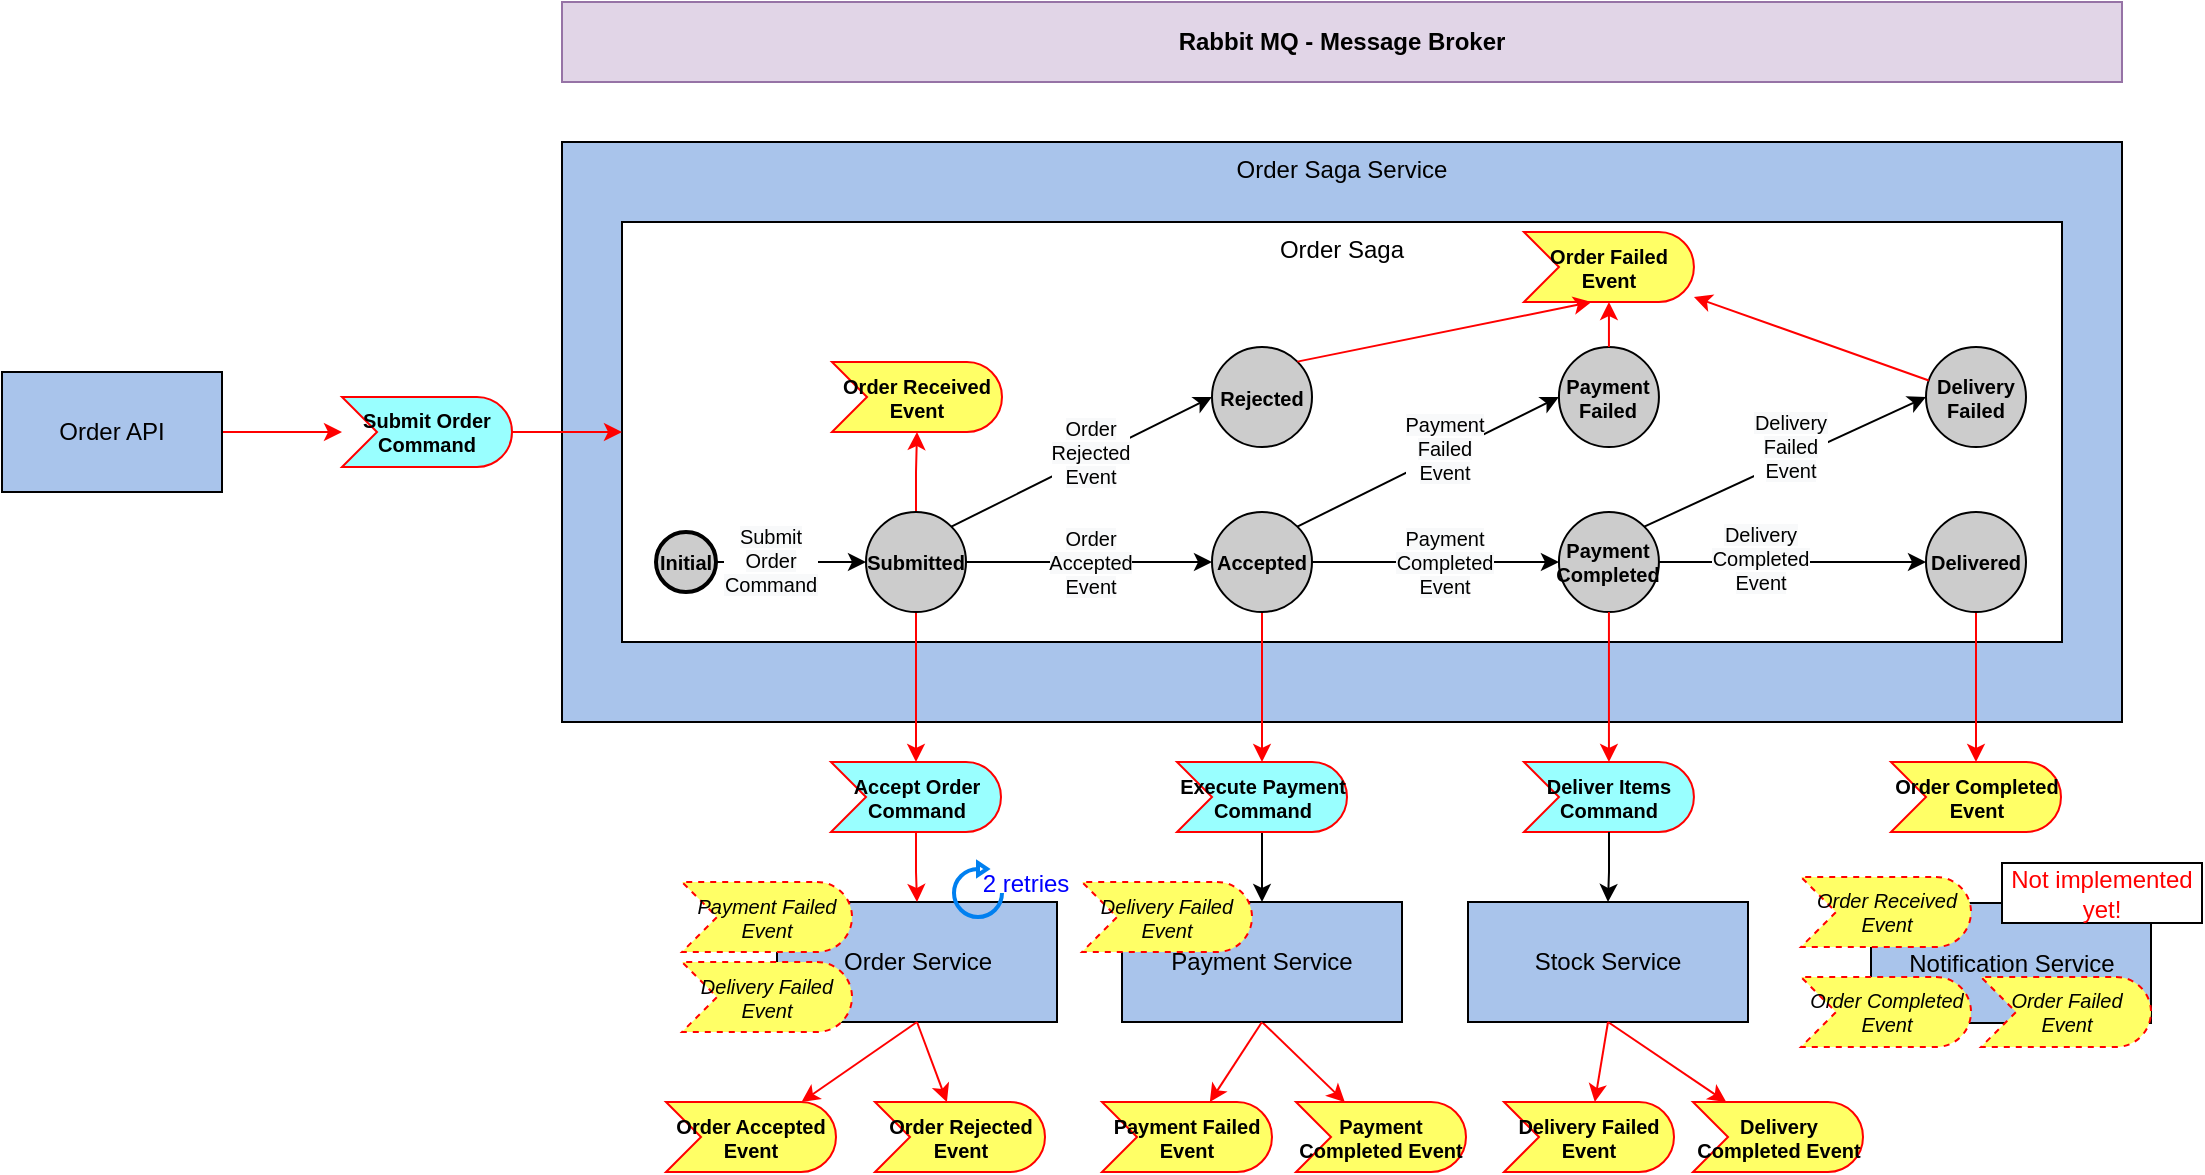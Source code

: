 <mxfile version="12.4.2" type="device" pages="1"><diagram id="GezPKujUX3f_52H1NevE" name="Page-1"><mxGraphModel dx="2057" dy="1700" grid="1" gridSize="10" guides="1" tooltips="1" connect="1" arrows="1" fold="1" page="1" pageScale="1" pageWidth="850" pageHeight="1100" math="0" shadow="0"><root><mxCell id="0"/><mxCell id="1" parent="0"/><mxCell id="87j7KkpAVwyj7kq0tMne-2" value="Order Saga Service" style="rounded=0;whiteSpace=wrap;html=1;verticalAlign=top;fillColor=#A9C4EB;" parent="1" vertex="1"><mxGeometry x="50" y="-20" width="780" height="290" as="geometry"/></mxCell><mxCell id="87j7KkpAVwyj7kq0tMne-3" value="Order Saga" style="rounded=0;whiteSpace=wrap;html=1;verticalAlign=top;" parent="1" vertex="1"><mxGeometry x="80" y="20" width="720" height="210" as="geometry"/></mxCell><mxCell id="87j7KkpAVwyj7kq0tMne-4" value="Order Service" style="rounded=0;whiteSpace=wrap;html=1;fillColor=#A9C4EB;" parent="1" vertex="1"><mxGeometry x="157.5" y="360" width="140" height="60" as="geometry"/></mxCell><mxCell id="87j7KkpAVwyj7kq0tMne-28" value="" style="edgeStyle=orthogonalEdgeStyle;rounded=0;orthogonalLoop=1;jettySize=auto;html=1;fontSize=10;strokeColor=#FF0000;" parent="1" source="87j7KkpAVwyj7kq0tMne-5" target="87j7KkpAVwyj7kq0tMne-27" edge="1"><mxGeometry relative="1" as="geometry"/></mxCell><mxCell id="87j7KkpAVwyj7kq0tMne-5" value="Order API" style="rounded=0;whiteSpace=wrap;html=1;fillColor=#A9C4EB;" parent="1" vertex="1"><mxGeometry x="-230" y="95" width="110" height="60" as="geometry"/></mxCell><mxCell id="87j7KkpAVwyj7kq0tMne-14" style="edgeStyle=orthogonalEdgeStyle;rounded=0;orthogonalLoop=1;jettySize=auto;html=1;exitX=0.5;exitY=1;exitDx=0;exitDy=0;fontSize=10;strokeColor=#FF0000;" parent="1" source="87j7KkpAVwyj7kq0tMne-6" target="87j7KkpAVwyj7kq0tMne-13" edge="1"><mxGeometry relative="1" as="geometry"/></mxCell><mxCell id="87j7KkpAVwyj7kq0tMne-35" value="" style="edgeStyle=orthogonalEdgeStyle;rounded=0;orthogonalLoop=1;jettySize=auto;html=1;fontSize=10;strokeColor=#FF0000;" parent="1" source="87j7KkpAVwyj7kq0tMne-6" target="87j7KkpAVwyj7kq0tMne-33" edge="1"><mxGeometry relative="1" as="geometry"><mxPoint x="227" y="85" as="targetPoint"/></mxGeometry></mxCell><mxCell id="87j7KkpAVwyj7kq0tMne-6" value="Submitted" style="ellipse;whiteSpace=wrap;html=1;aspect=fixed;fontSize=10;fillColor=#CCCCCC;fontStyle=1" parent="1" vertex="1"><mxGeometry x="202" y="165" width="50" height="50" as="geometry"/></mxCell><mxCell id="87j7KkpAVwyj7kq0tMne-10" value="" style="edgeStyle=orthogonalEdgeStyle;rounded=0;orthogonalLoop=1;jettySize=auto;html=1;" parent="1" source="87j7KkpAVwyj7kq0tMne-7" target="87j7KkpAVwyj7kq0tMne-9" edge="1"><mxGeometry relative="1" as="geometry"/></mxCell><mxCell id="87j7KkpAVwyj7kq0tMne-40" value="&lt;span style=&quot;white-space: normal; background-color: rgb(248, 249, 250);&quot;&gt;Payment Completed Event&lt;/span&gt;" style="text;html=1;align=center;verticalAlign=middle;resizable=0;points=[];;labelBackgroundColor=#ffffff;fontSize=10;fontColor=#000000;" parent="87j7KkpAVwyj7kq0tMne-10" vertex="1" connectable="0"><mxGeometry x="-0.294" y="1" relative="1" as="geometry"><mxPoint x="22" y="1" as="offset"/></mxGeometry></mxCell><mxCell id="87j7KkpAVwyj7kq0tMne-31" value="" style="edgeStyle=orthogonalEdgeStyle;rounded=0;orthogonalLoop=1;jettySize=auto;html=1;fontSize=10;strokeColor=#FF0000;" parent="1" source="87j7KkpAVwyj7kq0tMne-7" target="87j7KkpAVwyj7kq0tMne-26" edge="1"><mxGeometry relative="1" as="geometry"><mxPoint x="400" y="295" as="targetPoint"/></mxGeometry></mxCell><mxCell id="87j7KkpAVwyj7kq0tMne-7" value="Accepted" style="ellipse;whiteSpace=wrap;html=1;aspect=fixed;fontSize=10;fillColor=#CCCCCC;fontStyle=1" parent="1" vertex="1"><mxGeometry x="375" y="165" width="50" height="50" as="geometry"/></mxCell><mxCell id="87j7KkpAVwyj7kq0tMne-12" value="" style="edgeStyle=orthogonalEdgeStyle;rounded=0;orthogonalLoop=1;jettySize=auto;html=1;entryX=0;entryY=0.5;entryDx=0;entryDy=0;entryPerimeter=0;" parent="1" source="87j7KkpAVwyj7kq0tMne-9" target="87j7KkpAVwyj7kq0tMne-51" edge="1"><mxGeometry relative="1" as="geometry"><mxPoint x="680" y="190" as="targetPoint"/></mxGeometry></mxCell><mxCell id="87j7KkpAVwyj7kq0tMne-46" value="&lt;span style=&quot;white-space: normal; background-color: rgb(248, 249, 250);&quot;&gt;Delivery Completed Event&lt;/span&gt;" style="text;html=1;align=center;verticalAlign=middle;resizable=0;points=[];;labelBackgroundColor=#ffffff;fontSize=10;fontColor=#000000;" parent="87j7KkpAVwyj7kq0tMne-12" vertex="1" connectable="0"><mxGeometry x="-0.24" y="2" relative="1" as="geometry"><mxPoint as="offset"/></mxGeometry></mxCell><mxCell id="87j7KkpAVwyj7kq0tMne-9" value="Payment Completed" style="ellipse;whiteSpace=wrap;html=1;aspect=fixed;fontSize=10;fillColor=#CCCCCC;fontStyle=1" parent="1" vertex="1"><mxGeometry x="548.47" y="165" width="50" height="50" as="geometry"/></mxCell><mxCell id="87j7KkpAVwyj7kq0tMne-21" value="" style="edgeStyle=orthogonalEdgeStyle;rounded=0;orthogonalLoop=1;jettySize=auto;html=1;fontSize=10;strokeColor=#FF0000;" parent="1" source="87j7KkpAVwyj7kq0tMne-13" target="87j7KkpAVwyj7kq0tMne-4" edge="1"><mxGeometry relative="1" as="geometry"/></mxCell><mxCell id="87j7KkpAVwyj7kq0tMne-13" value="Accept Order Command" style="html=1;outlineConnect=0;whiteSpace=wrap;fillColor=#99ffff;shape=mxgraph.archimate3.event;fontSize=10;fontStyle=1;strokeColor=#FF0000;" parent="1" vertex="1"><mxGeometry x="184.5" y="290" width="85" height="35" as="geometry"/></mxCell><mxCell id="87j7KkpAVwyj7kq0tMne-15" value="Initial" style="strokeWidth=2;html=1;shape=mxgraph.flowchart.start_1;whiteSpace=wrap;fontSize=10;fillColor=#CCCCCC;fontStyle=1" parent="1" vertex="1"><mxGeometry x="97" y="175" width="30" height="30" as="geometry"/></mxCell><mxCell id="87j7KkpAVwyj7kq0tMne-39" value="" style="rounded=0;orthogonalLoop=1;jettySize=auto;html=1;fontSize=10;fontColor=#0000FF;exitX=0.5;exitY=1;exitDx=0;exitDy=0;strokeColor=#FF0000;" parent="1" source="87j7KkpAVwyj7kq0tMne-18" target="87j7KkpAVwyj7kq0tMne-37" edge="1"><mxGeometry relative="1" as="geometry"><mxPoint x="400" y="500" as="targetPoint"/></mxGeometry></mxCell><mxCell id="87j7KkpAVwyj7kq0tMne-18" value="Payment Service" style="rounded=0;whiteSpace=wrap;html=1;fillColor=#A9C4EB;" parent="1" vertex="1"><mxGeometry x="330" y="360" width="140" height="60" as="geometry"/></mxCell><mxCell id="87j7KkpAVwyj7kq0tMne-19" value="Stock Service" style="rounded=0;whiteSpace=wrap;html=1;fillColor=#A9C4EB;" parent="1" vertex="1"><mxGeometry x="503" y="360" width="140" height="60" as="geometry"/></mxCell><mxCell id="87j7KkpAVwyj7kq0tMne-22" value="Order Accepted Event" style="html=1;outlineConnect=0;whiteSpace=wrap;fillColor=#FFFF66;shape=mxgraph.archimate3.event;fontSize=10;fontStyle=1;strokeColor=#FF0000;" parent="1" vertex="1"><mxGeometry x="102" y="460" width="85" height="35" as="geometry"/></mxCell><mxCell id="87j7KkpAVwyj7kq0tMne-23" value="" style="rounded=0;orthogonalLoop=1;jettySize=auto;html=1;exitX=0.5;exitY=1;exitDx=0;exitDy=0;fontSize=10;strokeColor=#FF0000;" parent="1" source="87j7KkpAVwyj7kq0tMne-4" target="87j7KkpAVwyj7kq0tMne-22" edge="1"><mxGeometry relative="1" as="geometry"><mxPoint x="228" y="298" as="sourcePoint"/><mxPoint x="184" y="370" as="targetPoint"/></mxGeometry></mxCell><mxCell id="87j7KkpAVwyj7kq0tMne-32" value="" style="edgeStyle=orthogonalEdgeStyle;rounded=0;orthogonalLoop=1;jettySize=auto;html=1;fontSize=10;" parent="1" source="87j7KkpAVwyj7kq0tMne-26" target="87j7KkpAVwyj7kq0tMne-18" edge="1"><mxGeometry relative="1" as="geometry"/></mxCell><mxCell id="87j7KkpAVwyj7kq0tMne-26" value="Execute Payment Command" style="html=1;outlineConnect=0;whiteSpace=wrap;fillColor=#99ffff;shape=mxgraph.archimate3.event;fontSize=10;fontStyle=1;strokeColor=#FF0000;" parent="1" vertex="1"><mxGeometry x="357.5" y="290" width="85" height="35" as="geometry"/></mxCell><mxCell id="87j7KkpAVwyj7kq0tMne-29" value="" style="edgeStyle=orthogonalEdgeStyle;rounded=0;orthogonalLoop=1;jettySize=auto;html=1;fontSize=10;strokeColor=#FF0000;" parent="1" source="87j7KkpAVwyj7kq0tMne-27" target="87j7KkpAVwyj7kq0tMne-3" edge="1"><mxGeometry relative="1" as="geometry"/></mxCell><mxCell id="87j7KkpAVwyj7kq0tMne-27" value="Submit Order Command" style="html=1;outlineConnect=0;whiteSpace=wrap;fillColor=#99ffff;shape=mxgraph.archimate3.event;fontSize=10;fontStyle=1;strokeColor=#FF0000;" parent="1" vertex="1"><mxGeometry x="-60" y="107.5" width="85" height="35" as="geometry"/></mxCell><mxCell id="87j7KkpAVwyj7kq0tMne-33" value="Order Received Event" style="html=1;outlineConnect=0;whiteSpace=wrap;fillColor=#FFFF66;shape=mxgraph.archimate3.event;fontSize=10;fontStyle=1;strokeColor=#FF0000;" parent="1" vertex="1"><mxGeometry x="185" y="90" width="85" height="35" as="geometry"/></mxCell><mxCell id="87j7KkpAVwyj7kq0tMne-37" value="Payment Completed Event" style="html=1;outlineConnect=0;whiteSpace=wrap;fillColor=#FFFF66;shape=mxgraph.archimate3.event;fontSize=10;fontStyle=1;strokeColor=#FF0000;" parent="1" vertex="1"><mxGeometry x="417" y="460" width="85" height="35" as="geometry"/></mxCell><mxCell id="87j7KkpAVwyj7kq0tMne-41" value="Deliver Items Command" style="html=1;outlineConnect=0;whiteSpace=wrap;fillColor=#99ffff;shape=mxgraph.archimate3.event;fontSize=10;fontStyle=1;strokeColor=#FF0000;" parent="1" vertex="1"><mxGeometry x="530.97" y="290" width="85" height="35" as="geometry"/></mxCell><mxCell id="87j7KkpAVwyj7kq0tMne-42" value="" style="edgeStyle=orthogonalEdgeStyle;rounded=0;orthogonalLoop=1;jettySize=auto;html=1;fontSize=10;exitX=0.5;exitY=1;exitDx=0;exitDy=0;strokeColor=#FF0000;" parent="1" source="87j7KkpAVwyj7kq0tMne-9" target="87j7KkpAVwyj7kq0tMne-41" edge="1"><mxGeometry relative="1" as="geometry"><mxPoint x="408.47" y="225" as="sourcePoint"/><mxPoint x="408.47" y="300" as="targetPoint"/></mxGeometry></mxCell><mxCell id="87j7KkpAVwyj7kq0tMne-43" value="" style="edgeStyle=orthogonalEdgeStyle;rounded=0;orthogonalLoop=1;jettySize=auto;html=1;fontSize=10;entryX=0.5;entryY=0;entryDx=0;entryDy=0;" parent="1" source="87j7KkpAVwyj7kq0tMne-41" target="87j7KkpAVwyj7kq0tMne-19" edge="1"><mxGeometry relative="1" as="geometry"><mxPoint x="547" y="345" as="sourcePoint"/><mxPoint x="572" y="300" as="targetPoint"/></mxGeometry></mxCell><mxCell id="87j7KkpAVwyj7kq0tMne-44" value="Delivery Completed Event" style="html=1;outlineConnect=0;whiteSpace=wrap;fillColor=#FFFF66;shape=mxgraph.archimate3.event;fontSize=10;fontStyle=1;strokeColor=#FF0000;" parent="1" vertex="1"><mxGeometry x="615.5" y="460" width="85" height="35" as="geometry"/></mxCell><mxCell id="87j7KkpAVwyj7kq0tMne-45" value="" style="rounded=0;orthogonalLoop=1;jettySize=auto;html=1;fontSize=10;fontColor=#0000FF;exitX=0.5;exitY=1;exitDx=0;exitDy=0;strokeColor=#FF0000;" parent="1" source="87j7KkpAVwyj7kq0tMne-19" target="87j7KkpAVwyj7kq0tMne-44" edge="1"><mxGeometry relative="1" as="geometry"><mxPoint x="408" y="430" as="sourcePoint"/><mxPoint x="408" y="470" as="targetPoint"/></mxGeometry></mxCell><mxCell id="87j7KkpAVwyj7kq0tMne-47" value="" style="edgeStyle=orthogonalEdgeStyle;rounded=0;orthogonalLoop=1;jettySize=auto;html=1;exitX=1;exitY=0.5;exitDx=0;exitDy=0;" parent="1" source="87j7KkpAVwyj7kq0tMne-6" target="87j7KkpAVwyj7kq0tMne-7" edge="1"><mxGeometry relative="1" as="geometry"><mxPoint x="475" y="200" as="sourcePoint"/><mxPoint x="420" y="190" as="targetPoint"/></mxGeometry></mxCell><mxCell id="87j7KkpAVwyj7kq0tMne-48" value="&lt;span style=&quot;white-space: normal; background-color: rgb(248, 249, 250);&quot;&gt;Order Accepted Event&lt;/span&gt;" style="text;html=1;align=center;verticalAlign=middle;resizable=0;points=[];;labelBackgroundColor=#ffffff;fontSize=10;fontColor=#000000;" parent="87j7KkpAVwyj7kq0tMne-47" vertex="1" connectable="0"><mxGeometry x="-0.294" y="1" relative="1" as="geometry"><mxPoint x="18" y="1" as="offset"/></mxGeometry></mxCell><mxCell id="87j7KkpAVwyj7kq0tMne-49" value="" style="edgeStyle=orthogonalEdgeStyle;rounded=0;orthogonalLoop=1;jettySize=auto;html=1;exitX=1;exitY=0.5;exitDx=0;exitDy=0;exitPerimeter=0;entryX=0;entryY=0.5;entryDx=0;entryDy=0;" parent="1" source="87j7KkpAVwyj7kq0tMne-15" target="87j7KkpAVwyj7kq0tMne-6" edge="1"><mxGeometry relative="1" as="geometry"><mxPoint x="300" y="200" as="sourcePoint"/><mxPoint x="425" y="200" as="targetPoint"/></mxGeometry></mxCell><mxCell id="87j7KkpAVwyj7kq0tMne-50" value="&lt;span style=&quot;white-space: normal; background-color: rgb(248, 249, 250);&quot;&gt;Submit Order Command&lt;/span&gt;" style="text;html=1;align=center;verticalAlign=middle;resizable=0;points=[];;labelBackgroundColor=#ffffff;fontSize=10;fontColor=#000000;" parent="87j7KkpAVwyj7kq0tMne-49" vertex="1" connectable="0"><mxGeometry x="-0.294" y="1" relative="1" as="geometry"><mxPoint as="offset"/></mxGeometry></mxCell><mxCell id="87j7KkpAVwyj7kq0tMne-54" value="" style="edgeStyle=orthogonalEdgeStyle;rounded=0;orthogonalLoop=1;jettySize=auto;html=1;fontSize=10;fontColor=#0000FF;strokeColor=#FF0000;" parent="1" source="87j7KkpAVwyj7kq0tMne-51" target="87j7KkpAVwyj7kq0tMne-52" edge="1"><mxGeometry relative="1" as="geometry"><mxPoint x="757" y="95" as="targetPoint"/></mxGeometry></mxCell><mxCell id="87j7KkpAVwyj7kq0tMne-51" value="Delivered" style="strokeWidth=1;html=1;shape=mxgraph.flowchart.start_1;whiteSpace=wrap;fontSize=10;fillColor=#CCCCCC;aspect=fixed;fontStyle=1" parent="1" vertex="1"><mxGeometry x="732" y="165" width="50" height="50" as="geometry"/></mxCell><mxCell id="87j7KkpAVwyj7kq0tMne-52" value="Order Completed Event" style="html=1;outlineConnect=0;whiteSpace=wrap;fillColor=#FFFF66;shape=mxgraph.archimate3.event;fontSize=10;fontStyle=1;strokeColor=#FF0000;" parent="1" vertex="1"><mxGeometry x="714.5" y="290" width="85" height="35" as="geometry"/></mxCell><mxCell id="87j7KkpAVwyj7kq0tMne-55" value="Rabbit MQ - Message Broker" style="rounded=0;whiteSpace=wrap;html=1;fillColor=#e1d5e7;strokeColor=#9673a6;fontStyle=1" parent="1" vertex="1"><mxGeometry x="50" y="-90" width="780" height="40" as="geometry"/></mxCell><mxCell id="EsoXdt6uDlxLcYupRcY8-1" value="Order Rejected Event" style="html=1;outlineConnect=0;whiteSpace=wrap;fillColor=#FFFF66;shape=mxgraph.archimate3.event;fontSize=10;fontStyle=1;strokeColor=#FF0000;" parent="1" vertex="1"><mxGeometry x="206.5" y="460" width="85" height="35" as="geometry"/></mxCell><mxCell id="EsoXdt6uDlxLcYupRcY8-2" value="" style="rounded=0;orthogonalLoop=1;jettySize=auto;html=1;exitX=0.5;exitY=1;exitDx=0;exitDy=0;fontSize=10;strokeColor=#FF0000;" parent="1" source="87j7KkpAVwyj7kq0tMne-4" target="EsoXdt6uDlxLcYupRcY8-1" edge="1"><mxGeometry relative="1" as="geometry"><mxPoint x="237" y="430" as="sourcePoint"/><mxPoint x="172" y="470" as="targetPoint"/></mxGeometry></mxCell><mxCell id="EsoXdt6uDlxLcYupRcY8-3" value="Rejected" style="ellipse;whiteSpace=wrap;html=1;aspect=fixed;fontSize=10;fillColor=#CCCCCC;fontStyle=1" parent="1" vertex="1"><mxGeometry x="375" y="82.5" width="50" height="50" as="geometry"/></mxCell><mxCell id="EsoXdt6uDlxLcYupRcY8-4" value="" style="rounded=0;orthogonalLoop=1;jettySize=auto;html=1;exitX=1;exitY=0;exitDx=0;exitDy=0;entryX=0;entryY=0.5;entryDx=0;entryDy=0;" parent="1" source="87j7KkpAVwyj7kq0tMne-6" target="EsoXdt6uDlxLcYupRcY8-3" edge="1"><mxGeometry relative="1" as="geometry"><mxPoint x="262" y="200" as="sourcePoint"/><mxPoint x="375" y="200" as="targetPoint"/></mxGeometry></mxCell><mxCell id="EsoXdt6uDlxLcYupRcY8-5" value="&lt;span style=&quot;white-space: normal; background-color: rgb(248, 249, 250);&quot;&gt;Order Rejected Event&lt;/span&gt;" style="text;html=1;align=center;verticalAlign=middle;resizable=0;points=[];;labelBackgroundColor=#ffffff;fontSize=10;fontColor=#000000;" parent="EsoXdt6uDlxLcYupRcY8-4" vertex="1" connectable="0"><mxGeometry x="-0.294" y="1" relative="1" as="geometry"><mxPoint x="23.54" y="-13.68" as="offset"/></mxGeometry></mxCell><mxCell id="EsoXdt6uDlxLcYupRcY8-6" value="Payment Failed" style="ellipse;whiteSpace=wrap;html=1;aspect=fixed;fontSize=10;fillColor=#CCCCCC;fontStyle=1" parent="1" vertex="1"><mxGeometry x="548.47" y="82.5" width="50" height="50" as="geometry"/></mxCell><mxCell id="EsoXdt6uDlxLcYupRcY8-7" value="" style="rounded=0;orthogonalLoop=1;jettySize=auto;html=1;entryX=0;entryY=0.5;entryDx=0;entryDy=0;exitX=1;exitY=0;exitDx=0;exitDy=0;" parent="1" source="87j7KkpAVwyj7kq0tMne-7" target="EsoXdt6uDlxLcYupRcY8-6" edge="1"><mxGeometry relative="1" as="geometry"><mxPoint x="425" y="200" as="sourcePoint"/><mxPoint x="547" y="200" as="targetPoint"/></mxGeometry></mxCell><mxCell id="EsoXdt6uDlxLcYupRcY8-8" value="&lt;span style=&quot;white-space: normal; background-color: rgb(248, 249, 250);&quot;&gt;Payment Failed Event&lt;/span&gt;" style="text;html=1;align=center;verticalAlign=middle;resizable=0;points=[];;labelBackgroundColor=#ffffff;fontSize=10;fontColor=#000000;" parent="EsoXdt6uDlxLcYupRcY8-7" vertex="1" connectable="0"><mxGeometry x="-0.294" y="1" relative="1" as="geometry"><mxPoint x="27.18" y="-16.08" as="offset"/></mxGeometry></mxCell><mxCell id="EsoXdt6uDlxLcYupRcY8-11" value="Payment Failed Event" style="html=1;outlineConnect=0;whiteSpace=wrap;fillColor=#FFFF66;shape=mxgraph.archimate3.event;fontSize=10;fontStyle=1;strokeColor=#FF0000;" parent="1" vertex="1"><mxGeometry x="320" y="460" width="85" height="35" as="geometry"/></mxCell><mxCell id="EsoXdt6uDlxLcYupRcY8-12" value="" style="rounded=0;orthogonalLoop=1;jettySize=auto;html=1;fontSize=10;fontColor=#0000FF;exitX=0.5;exitY=1;exitDx=0;exitDy=0;strokeColor=#FF0000;" parent="1" source="87j7KkpAVwyj7kq0tMne-18" target="EsoXdt6uDlxLcYupRcY8-11" edge="1"><mxGeometry relative="1" as="geometry"><mxPoint x="380" y="470" as="targetPoint"/><mxPoint x="397.143" y="430" as="sourcePoint"/></mxGeometry></mxCell><mxCell id="EsoXdt6uDlxLcYupRcY8-13" value="Delivery Failed" style="ellipse;whiteSpace=wrap;html=1;aspect=fixed;fontSize=10;fillColor=#CCCCCC;fontStyle=1" parent="1" vertex="1"><mxGeometry x="732" y="82.5" width="50" height="50" as="geometry"/></mxCell><mxCell id="EsoXdt6uDlxLcYupRcY8-14" value="" style="rounded=0;orthogonalLoop=1;jettySize=auto;html=1;entryX=0;entryY=0.5;entryDx=0;entryDy=0;exitX=1;exitY=0;exitDx=0;exitDy=0;" parent="1" source="87j7KkpAVwyj7kq0tMne-9" target="EsoXdt6uDlxLcYupRcY8-13" edge="1"><mxGeometry relative="1" as="geometry"><mxPoint x="680" y="200" as="targetPoint"/><mxPoint x="597" y="200" as="sourcePoint"/></mxGeometry></mxCell><mxCell id="EsoXdt6uDlxLcYupRcY8-15" value="&lt;span style=&quot;white-space: normal; background-color: rgb(248, 249, 250);&quot;&gt;Delivery Failed Event&lt;/span&gt;" style="text;html=1;align=center;verticalAlign=middle;resizable=0;points=[];;labelBackgroundColor=#ffffff;fontSize=10;fontColor=#000000;" parent="EsoXdt6uDlxLcYupRcY8-14" vertex="1" connectable="0"><mxGeometry x="-0.24" y="2" relative="1" as="geometry"><mxPoint x="19.37" y="-13.71" as="offset"/></mxGeometry></mxCell><mxCell id="EsoXdt6uDlxLcYupRcY8-18" value="Delivery Failed Event" style="html=1;outlineConnect=0;whiteSpace=wrap;fillColor=#FFFF66;shape=mxgraph.archimate3.event;fontSize=10;fontStyle=1;strokeColor=#FF0000;" parent="1" vertex="1"><mxGeometry x="521" y="460" width="85" height="35" as="geometry"/></mxCell><mxCell id="EsoXdt6uDlxLcYupRcY8-19" value="" style="rounded=0;orthogonalLoop=1;jettySize=auto;html=1;fontSize=10;fontColor=#0000FF;exitX=0.5;exitY=1;exitDx=0;exitDy=0;strokeColor=#FF0000;" parent="1" source="87j7KkpAVwyj7kq0tMne-19" target="EsoXdt6uDlxLcYupRcY8-18" edge="1"><mxGeometry relative="1" as="geometry"><mxPoint x="583" y="430" as="sourcePoint"/><mxPoint x="583" y="470" as="targetPoint"/></mxGeometry></mxCell><mxCell id="EsoXdt6uDlxLcYupRcY8-23" value="Order Failed Event" style="html=1;outlineConnect=0;whiteSpace=wrap;fillColor=#FFFF66;shape=mxgraph.archimate3.event;fontSize=10;fontStyle=1;strokeColor=#FF0000;" parent="1" vertex="1"><mxGeometry x="530.97" y="25" width="85" height="35" as="geometry"/></mxCell><mxCell id="EsoXdt6uDlxLcYupRcY8-24" value="" style="rounded=0;orthogonalLoop=1;jettySize=auto;html=1;fontSize=10;fontColor=#0000FF;exitX=1;exitY=0;exitDx=0;exitDy=0;entryX=0;entryY=0;entryDx=33.75;entryDy=35;entryPerimeter=0;strokeColor=#FF0000;" parent="1" source="EsoXdt6uDlxLcYupRcY8-3" target="EsoXdt6uDlxLcYupRcY8-23" edge="1"><mxGeometry relative="1" as="geometry"><mxPoint x="705" y="310" as="targetPoint"/><mxPoint x="705" y="225" as="sourcePoint"/></mxGeometry></mxCell><mxCell id="EsoXdt6uDlxLcYupRcY8-25" value="" style="rounded=0;orthogonalLoop=1;jettySize=auto;html=1;fontSize=10;fontColor=#0000FF;strokeColor=#FF0000;" parent="1" source="EsoXdt6uDlxLcYupRcY8-6" target="EsoXdt6uDlxLcYupRcY8-23" edge="1"><mxGeometry relative="1" as="geometry"><mxPoint x="565.22" y="55" as="targetPoint"/><mxPoint x="429.148" y="99.822" as="sourcePoint"/></mxGeometry></mxCell><mxCell id="EsoXdt6uDlxLcYupRcY8-26" value="" style="rounded=0;orthogonalLoop=1;jettySize=auto;html=1;fontSize=10;fontColor=#0000FF;strokeColor=#FF0000;" parent="1" source="EsoXdt6uDlxLcYupRcY8-13" target="EsoXdt6uDlxLcYupRcY8-23" edge="1"><mxGeometry relative="1" as="geometry"><mxPoint x="564.578" y="55" as="targetPoint"/><mxPoint x="569.195" y="92.658" as="sourcePoint"/></mxGeometry></mxCell><mxCell id="EsoXdt6uDlxLcYupRcY8-27" value="Payment Failed Event" style="html=1;outlineConnect=0;whiteSpace=wrap;fillColor=#FFFF66;shape=mxgraph.archimate3.event;fontSize=10;dashed=1;fontStyle=2;strokeColor=#FF0000;" parent="1" vertex="1"><mxGeometry x="110" y="350" width="85" height="35" as="geometry"/></mxCell><mxCell id="EsoXdt6uDlxLcYupRcY8-28" value="Delivery Failed Event" style="html=1;outlineConnect=0;whiteSpace=wrap;fillColor=#FFFF66;shape=mxgraph.archimate3.event;fontSize=10;dashed=1;fontStyle=2;strokeColor=#FF0000;" parent="1" vertex="1"><mxGeometry x="110" y="390" width="85" height="35" as="geometry"/></mxCell><mxCell id="EsoXdt6uDlxLcYupRcY8-31" value="Delivery Failed Event" style="html=1;outlineConnect=0;whiteSpace=wrap;fillColor=#FFFF66;shape=mxgraph.archimate3.event;fontSize=10;dashed=1;fontStyle=2;strokeColor=#FF0000;" parent="1" vertex="1"><mxGeometry x="310" y="350" width="85" height="35" as="geometry"/></mxCell><mxCell id="EsoXdt6uDlxLcYupRcY8-32" value="Notification Service" style="rounded=0;whiteSpace=wrap;html=1;fillColor=#A9C4EB;" parent="1" vertex="1"><mxGeometry x="704.5" y="360.5" width="140" height="60" as="geometry"/></mxCell><mxCell id="EsoXdt6uDlxLcYupRcY8-33" value="Order Received Event" style="html=1;outlineConnect=0;whiteSpace=wrap;fillColor=#FFFF66;shape=mxgraph.archimate3.event;fontSize=10;dashed=1;fontStyle=2;strokeColor=#FF0000;" parent="1" vertex="1"><mxGeometry x="669.5" y="347.5" width="85" height="35" as="geometry"/></mxCell><mxCell id="EsoXdt6uDlxLcYupRcY8-34" value="Order Completed Event" style="html=1;outlineConnect=0;whiteSpace=wrap;fillColor=#FFFF66;shape=mxgraph.archimate3.event;fontSize=10;dashed=1;fontStyle=2;strokeColor=#FF0000;" parent="1" vertex="1"><mxGeometry x="669.5" y="397.5" width="85" height="35" as="geometry"/></mxCell><mxCell id="tw8Y6j22N7Nl9iTHovwV-1" value="Order Failed Event" style="html=1;outlineConnect=0;whiteSpace=wrap;fillColor=#FFFF66;shape=mxgraph.archimate3.event;fontSize=10;dashed=1;fontStyle=2;strokeColor=#FF0000;" parent="1" vertex="1"><mxGeometry x="759.5" y="397.5" width="85" height="35" as="geometry"/></mxCell><mxCell id="uKfb0w0Qgdn6zkPKeykn-1" value="" style="html=1;verticalLabelPosition=bottom;align=center;labelBackgroundColor=#ffffff;verticalAlign=top;strokeWidth=2;strokeColor=#0080F0;shadow=0;dashed=0;shape=mxgraph.ios7.icons.reload;" parent="1" vertex="1"><mxGeometry x="246" y="340.5" width="24" height="27" as="geometry"/></mxCell><mxCell id="uKfb0w0Qgdn6zkPKeykn-2" value="2 retries" style="text;html=1;strokeColor=none;fillColor=none;align=center;verticalAlign=middle;whiteSpace=wrap;rounded=0;fontColor=#0000FF;" parent="1" vertex="1"><mxGeometry x="252" y="340.5" width="60" height="20" as="geometry"/></mxCell><mxCell id="uKfb0w0Qgdn6zkPKeykn-3" value="Not implemented yet!" style="rounded=0;whiteSpace=wrap;html=1;fontColor=#FF0000;" parent="1" vertex="1"><mxGeometry x="770" y="340.5" width="100" height="30" as="geometry"/></mxCell></root></mxGraphModel></diagram></mxfile>
